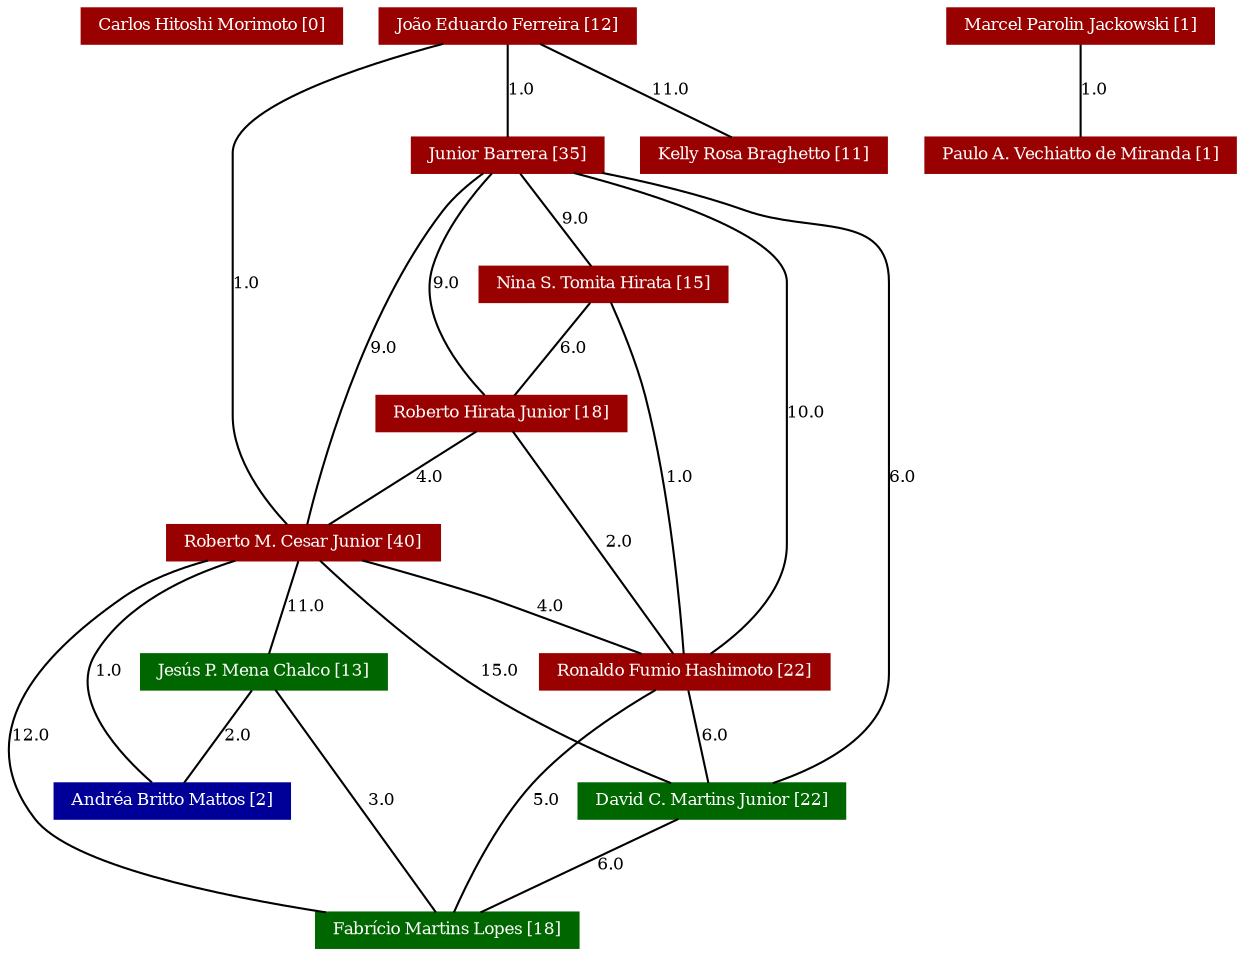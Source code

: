 strict graph grafo2 {
	graph [bb="0,0,537.56,465",
		id=grafo2,
		overlap=False
	];
	node [fontsize=8,
		label="\N",
		shape=rectangle,
		style=filled
	];
	0	 [URL="http://lattes.cnpq.br/4575931307749163",
		color="#990000",
		fontcolor="#FFFFFF",
		height=0.23611,
		label="Carlos Hitoshi Morimoto [0]",
		pos="104.56,456.5",
		width=1.5139];
	1	 [URL="http://lattes.cnpq.br/0131770792108992",
		color="#990000",
		fontcolor="#FFFFFF",
		height=0.23611,
		label="João Eduardo Ferreira [12]",
		pos="229.56,456.5",
		width=1.4583];
	2	 [URL="http://lattes.cnpq.br/0362417828475021",
		color="#990000",
		fontcolor="#FFFFFF",
		height=0.23611,
		label="Junior Barrera [35]",
		pos="229.56,392.5",
		width=1.1111];
	1 -- 2	 [fontsize=8,
		label=1.0,
		lp="234.56,424.5",
		pos="229.56,447.9 229.56,436 229.56,413.1 229.56,401.16"];
	3	 [URL="http://lattes.cnpq.br/5416099300504556",
		color="#990000",
		fontcolor="#FFFFFF",
		height=0.23611,
		label="Kelly Rosa Braghetto [11]",
		pos="338.56,392.5",
		width=1.4167];
	1 -- 3	 [fontsize=8,
		label=11.0,
		lp="298.56,424.5",
		pos="242.93,447.9 263.85,436 304.1,413.1 325.09,401.16"];
	8	 [URL="http://lattes.cnpq.br/2240951178648368",
		color="#990000",
		fontcolor="#FFFFFF",
		height=0.23611,
		label="Roberto M. Cesar Junior [40]",
		pos="139.56,200.5",
		width=1.5556];
	1 -- 8	 [fontsize=8,
		label=1.0,
		lp="110.56,328.5",
		pos="202.96,447.99 166.53,436.89 105.56,415.1 105.56,393.5 105.56,393.5 105.56,393.5 105.56,263.5 105.56,241.65 122,220.21 132.02,209.17"];
	2 -- 8	 [fontsize=8,
		label=9.0,
		lp="174.56,296.5",
		pos="219.86,383.87 214.25,379.07 207.36,372.47 202.56,365.5 165.74,311.98 146.58,233.99 141.18,209.3"];
	5	 [URL="http://lattes.cnpq.br/0644408634493034",
		color="#990000",
		fontcolor="#FFFFFF",
		height=0.23611,
		label="Nina S. Tomita Hirata [15]",
		pos="270.56,328.5",
		width=1.4722];
	2 -- 5	 [fontsize=8,
		label=9.0,
		lp="257.56,360.5",
		pos="234.59,383.9 242.46,372 257.6,349.1 265.5,337.16"];
	7	 [URL="http://lattes.cnpq.br/1647118503085126",
		color="#990000",
		fontcolor="#FFFFFF",
		height=0.23611,
		label="Roberto Hirata Junior [18]",
		pos="224.56,264.5",
		width=1.4306];
	2 -- 7	 [fontsize=8,
		label=9.0,
		lp="203.56,328.5",
		pos="223.29,383.68 215.7,373.67 203.35,355.47 198.56,337.5 192.2,313.61 208.81,286.43 218.37,273.35"];
	9	 [URL="http://lattes.cnpq.br/9283304583756076",
		color="#990000",
		fontcolor="#FFFFFF",
		height=0.23611,
		label="Ronaldo Fumio Hashimoto [22]",
		pos="304.56,136.5",
		width=1.6389];
	2 -- 9	 [fontsize=8,
		label=10.0,
		lp="358.56,264.5",
		pos="255.74,383.91 291.58,372.73 351.56,350.82 351.56,329.5 351.56,329.5 351.56,329.5 351.56,199.5 351.56,176 329.85,155.8 315.94,145.27"];
	11	 [URL="http://lattes.cnpq.br/1228255861618623",
		color="#006600",
		fontcolor="#FFFFFF",
		height=0.23611,
		label="David C. Martins Junior [22]",
		pos="320.56,72.5",
		width=1.5278];
	2 -- 11	 [fontsize=8,
		label=6.0,
		lp="398.56,232.5",
		pos="269.68,384.56 318.23,375 393.56,355.91 393.56,329.5 393.56,329.5 393.56,329.5 393.56,135.5 393.56,108.06 363.24,90.239 341.68,81.033"];
	8 -- 9	 [fontsize=8,
		label=4.0,
		lp="249.56,168.5",
		pos="165.65,191.98 181.88,187.11 203.1,180.42 221.56,173.5 232,169.59 234.34,167.94 244.56,163.5 258.94,157.26 275.25,150.19 287.23,145"];
	8 -- 11	 [fontsize=8,
		label=15.0,
		lp="229.56,136.5",
		pos="147.34,191.75 161.52,177.85 192.84,148.24 222.56,127.5 249.81,108.5 284.38,90.786 304.34,81.121"];
	10	 [URL="http://lattes.cnpq.br/4727357182510680",
		color="#006600",
		fontcolor="#FFFFFF",
		height=0.23611,
		label="Jesús P. Mena Chalco [13]",
		pos="124.56,136.5",
		width=1.4306];
	8 -- 10	 [fontsize=8,
		label=11.0,
		lp="140.56,168.5",
		pos="137.72,191.9 134.85,180 129.31,157.1 126.42,145.16"];
	12	 [URL="http://lattes.cnpq.br/1660070580824436",
		color="#006600",
		fontcolor="#FFFFFF",
		height=0.23611,
		label="Fabrício Martins Lopes [18]",
		pos="208.56,8.5",
		width=1.5];
	8 -- 12	 [fontsize=8,
		label=12.0,
		lp="25.561,104.5",
		pos="103.77,191.91 90.823,187.94 76.673,182.06 65.561,173.5 24.913,142.2 0,104.71 30.561,63.5 58.743,25.5 112.96,13.308 154.19,9.83"];
	13	 [URL="http://lattes.cnpq.br/2837012019824386",
		color="#000099",
		fontcolor="#FFFFFF",
		height=0.23611,
		label="Andréa Britto Mattos [2]",
		pos="88.561,72.5",
		width=1.3611];
	8 -- 13	 [fontsize=8,
		label=1.0,
		lp="58.561,136.5",
		pos="115.74,191.93 95.151,183.98 66.698,169.26 53.561,145.5 40.918,122.63 65.72,94.522 79.788,81.201"];
	5 -- 7	 [fontsize=8,
		label=6.0,
		lp="255.56,296.5",
		pos="264.92,319.9 256.09,308 239.11,285.1 230.25,273.16"];
	5 -- 9	 [fontsize=8,
		label=1.0,
		lp="298.56,232.5",
		pos="272.82,319.87 275.83,309.46 281.18,290.21 284.56,273.5 294.37,225.08 301.39,166.05 303.72,145.22"];
	7 -- 8	 [fontsize=8,
		label=4.0,
		lp="192.56,232.5",
		pos="214.14,255.9 197.83,244 166.44,221.1 150.07,209.16"];
	7 -- 9	 [fontsize=8,
		label=2.0,
		lp="275.56,200.5",
		pos="229.33,256 243.52,233.64 285.43,167.64 299.72,145.12"];
	9 -- 11	 [fontsize=8,
		label=6.0,
		lp="317.56,104.5",
		pos="306.53,127.9 309.6,116 315.51,93.102 318.59,81.165"];
	9 -- 12	 [fontsize=8,
		label=5.0,
		lp="251.56,72.5",
		pos="294.57,127.94 282.19,118.21 260.95,100.29 246.56,81.5 230.24,60.176 217.21,30.844 211.58,17.137"];
	11 -- 12	 [fontsize=8,
		label=6.0,
		lp="276.56,40.5",
		pos="306.83,63.898 285.33,51.998 243.97,29.102 222.41,17.165"];
	10 -- 12	 [fontsize=8,
		label=3.0,
		lp="177.56,72.5",
		pos="129.57,128 144.47,105.64 188.47,39.637 203.48,17.125"];
	10 -- 13	 [fontsize=8,
		label=2.0,
		lp="114.56,104.5",
		pos="120.15,127.9 113.24,116 99.943,93.102 93.011,81.165"];
	4	 [URL="http://lattes.cnpq.br/0926213060635986",
		color="#990000",
		fontcolor="#FFFFFF",
		height=0.23611,
		label="Marcel Parolin Jackowski [1]",
		pos="472.56,456.5",
		width=1.5694];
	6	 [URL="http://lattes.cnpq.br/5251389003736909",
		color="#990000",
		fontcolor="#FFFFFF",
		height=0.23611,
		label="Paulo A. Vechiatto de Miranda [1]",
		pos="472.56,392.5",
		width=1.8056];
	4 -- 6	 [fontsize=8,
		label=1.0,
		lp="477.56,424.5",
		pos="472.56,447.9 472.56,436 472.56,413.1 472.56,401.16"];
}
